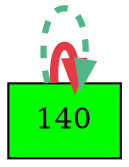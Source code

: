 digraph G{
rankdir=LR;
140 [style=filled, shape=box, fillcolor="#01fd00", label="140"];
140 -> 140 [color="#e63946",penwidth=4.00];
140 -> 140 [color="#52b788",style=dashed,penwidth=3.00];
}